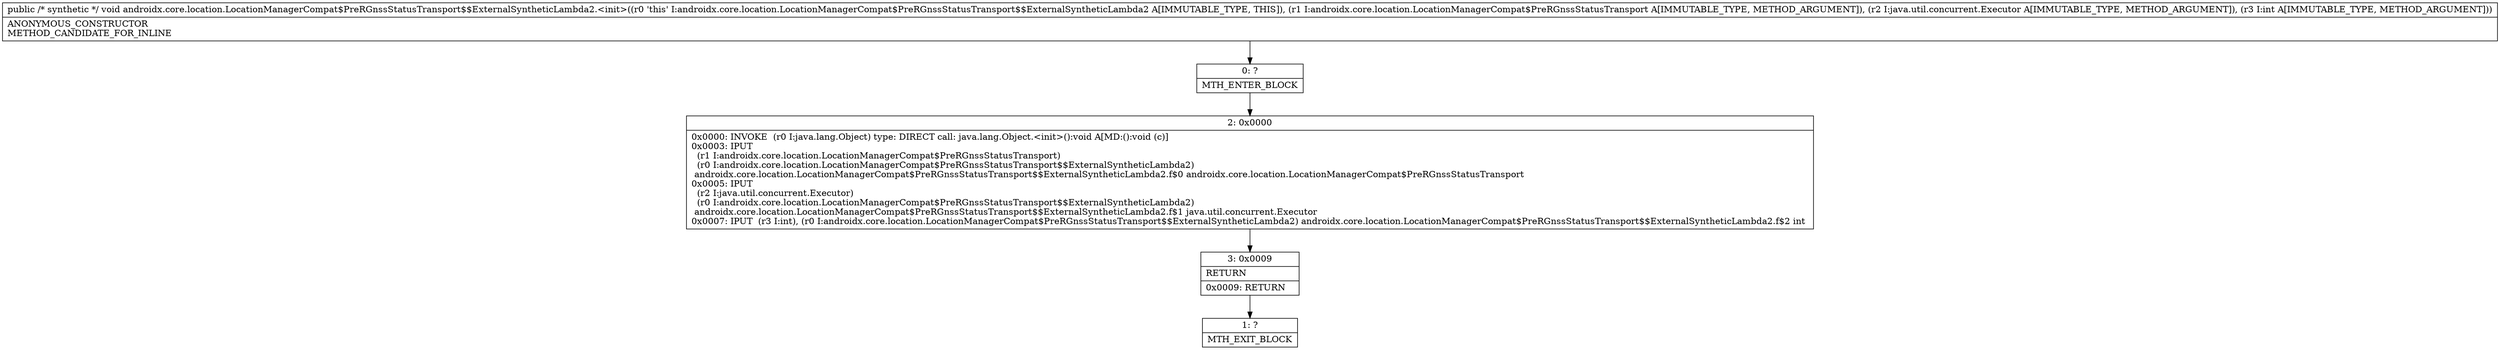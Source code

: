 digraph "CFG forandroidx.core.location.LocationManagerCompat$PreRGnssStatusTransport$$ExternalSyntheticLambda2.\<init\>(Landroidx\/core\/location\/LocationManagerCompat$PreRGnssStatusTransport;Ljava\/util\/concurrent\/Executor;I)V" {
Node_0 [shape=record,label="{0\:\ ?|MTH_ENTER_BLOCK\l}"];
Node_2 [shape=record,label="{2\:\ 0x0000|0x0000: INVOKE  (r0 I:java.lang.Object) type: DIRECT call: java.lang.Object.\<init\>():void A[MD:():void (c)]\l0x0003: IPUT  \l  (r1 I:androidx.core.location.LocationManagerCompat$PreRGnssStatusTransport)\l  (r0 I:androidx.core.location.LocationManagerCompat$PreRGnssStatusTransport$$ExternalSyntheticLambda2)\l androidx.core.location.LocationManagerCompat$PreRGnssStatusTransport$$ExternalSyntheticLambda2.f$0 androidx.core.location.LocationManagerCompat$PreRGnssStatusTransport \l0x0005: IPUT  \l  (r2 I:java.util.concurrent.Executor)\l  (r0 I:androidx.core.location.LocationManagerCompat$PreRGnssStatusTransport$$ExternalSyntheticLambda2)\l androidx.core.location.LocationManagerCompat$PreRGnssStatusTransport$$ExternalSyntheticLambda2.f$1 java.util.concurrent.Executor \l0x0007: IPUT  (r3 I:int), (r0 I:androidx.core.location.LocationManagerCompat$PreRGnssStatusTransport$$ExternalSyntheticLambda2) androidx.core.location.LocationManagerCompat$PreRGnssStatusTransport$$ExternalSyntheticLambda2.f$2 int \l}"];
Node_3 [shape=record,label="{3\:\ 0x0009|RETURN\l|0x0009: RETURN   \l}"];
Node_1 [shape=record,label="{1\:\ ?|MTH_EXIT_BLOCK\l}"];
MethodNode[shape=record,label="{public \/* synthetic *\/ void androidx.core.location.LocationManagerCompat$PreRGnssStatusTransport$$ExternalSyntheticLambda2.\<init\>((r0 'this' I:androidx.core.location.LocationManagerCompat$PreRGnssStatusTransport$$ExternalSyntheticLambda2 A[IMMUTABLE_TYPE, THIS]), (r1 I:androidx.core.location.LocationManagerCompat$PreRGnssStatusTransport A[IMMUTABLE_TYPE, METHOD_ARGUMENT]), (r2 I:java.util.concurrent.Executor A[IMMUTABLE_TYPE, METHOD_ARGUMENT]), (r3 I:int A[IMMUTABLE_TYPE, METHOD_ARGUMENT]))  | ANONYMOUS_CONSTRUCTOR\lMETHOD_CANDIDATE_FOR_INLINE\l}"];
MethodNode -> Node_0;Node_0 -> Node_2;
Node_2 -> Node_3;
Node_3 -> Node_1;
}

